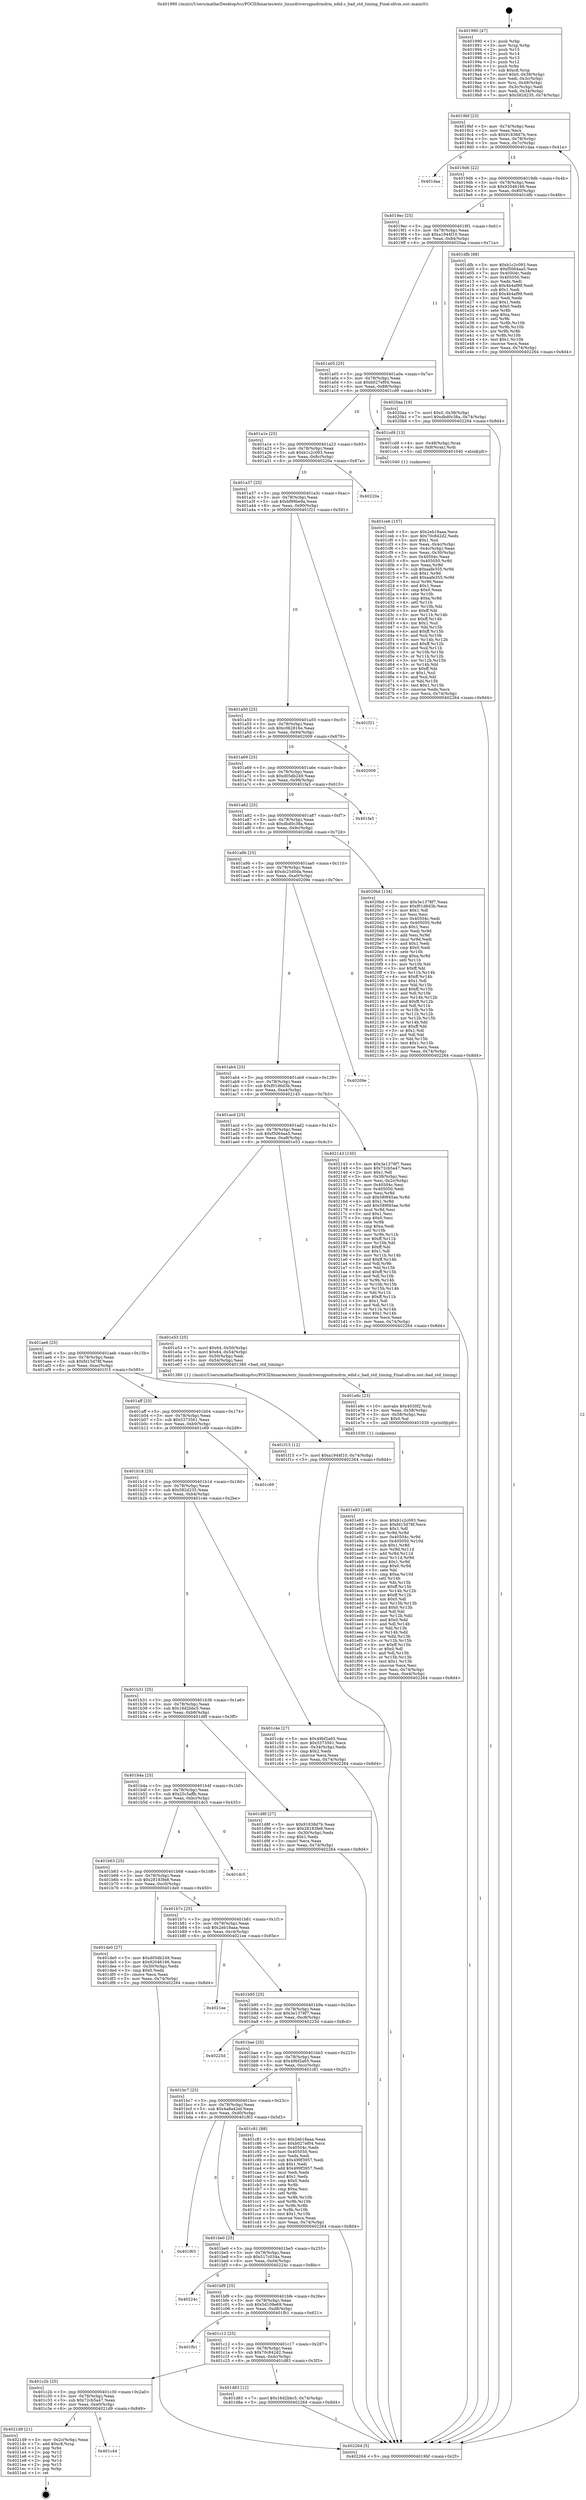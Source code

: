 digraph "0x401990" {
  label = "0x401990 (/mnt/c/Users/mathe/Desktop/tcc/POCII/binaries/extr_linuxdriversgpudrmdrm_edid.c_bad_std_timing_Final-ollvm.out::main(0))"
  labelloc = "t"
  node[shape=record]

  Entry [label="",width=0.3,height=0.3,shape=circle,fillcolor=black,style=filled]
  "0x4019bf" [label="{
     0x4019bf [23]\l
     | [instrs]\l
     &nbsp;&nbsp;0x4019bf \<+3\>: mov -0x74(%rbp),%eax\l
     &nbsp;&nbsp;0x4019c2 \<+2\>: mov %eax,%ecx\l
     &nbsp;&nbsp;0x4019c4 \<+6\>: sub $0x91838d7b,%ecx\l
     &nbsp;&nbsp;0x4019ca \<+3\>: mov %eax,-0x78(%rbp)\l
     &nbsp;&nbsp;0x4019cd \<+3\>: mov %ecx,-0x7c(%rbp)\l
     &nbsp;&nbsp;0x4019d0 \<+6\>: je 0000000000401daa \<main+0x41a\>\l
  }"]
  "0x401daa" [label="{
     0x401daa\l
  }", style=dashed]
  "0x4019d6" [label="{
     0x4019d6 [22]\l
     | [instrs]\l
     &nbsp;&nbsp;0x4019d6 \<+5\>: jmp 00000000004019db \<main+0x4b\>\l
     &nbsp;&nbsp;0x4019db \<+3\>: mov -0x78(%rbp),%eax\l
     &nbsp;&nbsp;0x4019de \<+5\>: sub $0x92046166,%eax\l
     &nbsp;&nbsp;0x4019e3 \<+3\>: mov %eax,-0x80(%rbp)\l
     &nbsp;&nbsp;0x4019e6 \<+6\>: je 0000000000401dfb \<main+0x46b\>\l
  }"]
  Exit [label="",width=0.3,height=0.3,shape=circle,fillcolor=black,style=filled,peripheries=2]
  "0x401dfb" [label="{
     0x401dfb [88]\l
     | [instrs]\l
     &nbsp;&nbsp;0x401dfb \<+5\>: mov $0xb1c2c093,%eax\l
     &nbsp;&nbsp;0x401e00 \<+5\>: mov $0xf5064aa5,%ecx\l
     &nbsp;&nbsp;0x401e05 \<+7\>: mov 0x40504c,%edx\l
     &nbsp;&nbsp;0x401e0c \<+7\>: mov 0x405050,%esi\l
     &nbsp;&nbsp;0x401e13 \<+2\>: mov %edx,%edi\l
     &nbsp;&nbsp;0x401e15 \<+6\>: sub $0x4b4af99,%edi\l
     &nbsp;&nbsp;0x401e1b \<+3\>: sub $0x1,%edi\l
     &nbsp;&nbsp;0x401e1e \<+6\>: add $0x4b4af99,%edi\l
     &nbsp;&nbsp;0x401e24 \<+3\>: imul %edi,%edx\l
     &nbsp;&nbsp;0x401e27 \<+3\>: and $0x1,%edx\l
     &nbsp;&nbsp;0x401e2a \<+3\>: cmp $0x0,%edx\l
     &nbsp;&nbsp;0x401e2d \<+4\>: sete %r8b\l
     &nbsp;&nbsp;0x401e31 \<+3\>: cmp $0xa,%esi\l
     &nbsp;&nbsp;0x401e34 \<+4\>: setl %r9b\l
     &nbsp;&nbsp;0x401e38 \<+3\>: mov %r8b,%r10b\l
     &nbsp;&nbsp;0x401e3b \<+3\>: and %r9b,%r10b\l
     &nbsp;&nbsp;0x401e3e \<+3\>: xor %r9b,%r8b\l
     &nbsp;&nbsp;0x401e41 \<+3\>: or %r8b,%r10b\l
     &nbsp;&nbsp;0x401e44 \<+4\>: test $0x1,%r10b\l
     &nbsp;&nbsp;0x401e48 \<+3\>: cmovne %ecx,%eax\l
     &nbsp;&nbsp;0x401e4b \<+3\>: mov %eax,-0x74(%rbp)\l
     &nbsp;&nbsp;0x401e4e \<+5\>: jmp 0000000000402264 \<main+0x8d4\>\l
  }"]
  "0x4019ec" [label="{
     0x4019ec [25]\l
     | [instrs]\l
     &nbsp;&nbsp;0x4019ec \<+5\>: jmp 00000000004019f1 \<main+0x61\>\l
     &nbsp;&nbsp;0x4019f1 \<+3\>: mov -0x78(%rbp),%eax\l
     &nbsp;&nbsp;0x4019f4 \<+5\>: sub $0xa1944f10,%eax\l
     &nbsp;&nbsp;0x4019f9 \<+6\>: mov %eax,-0x84(%rbp)\l
     &nbsp;&nbsp;0x4019ff \<+6\>: je 00000000004020aa \<main+0x71a\>\l
  }"]
  "0x401c44" [label="{
     0x401c44\l
  }", style=dashed]
  "0x4020aa" [label="{
     0x4020aa [19]\l
     | [instrs]\l
     &nbsp;&nbsp;0x4020aa \<+7\>: movl $0x0,-0x38(%rbp)\l
     &nbsp;&nbsp;0x4020b1 \<+7\>: movl $0xdbd0c38a,-0x74(%rbp)\l
     &nbsp;&nbsp;0x4020b8 \<+5\>: jmp 0000000000402264 \<main+0x8d4\>\l
  }"]
  "0x401a05" [label="{
     0x401a05 [25]\l
     | [instrs]\l
     &nbsp;&nbsp;0x401a05 \<+5\>: jmp 0000000000401a0a \<main+0x7a\>\l
     &nbsp;&nbsp;0x401a0a \<+3\>: mov -0x78(%rbp),%eax\l
     &nbsp;&nbsp;0x401a0d \<+5\>: sub $0xb027ef04,%eax\l
     &nbsp;&nbsp;0x401a12 \<+6\>: mov %eax,-0x88(%rbp)\l
     &nbsp;&nbsp;0x401a18 \<+6\>: je 0000000000401cd9 \<main+0x349\>\l
  }"]
  "0x4021d9" [label="{
     0x4021d9 [21]\l
     | [instrs]\l
     &nbsp;&nbsp;0x4021d9 \<+3\>: mov -0x2c(%rbp),%eax\l
     &nbsp;&nbsp;0x4021dc \<+7\>: add $0xc8,%rsp\l
     &nbsp;&nbsp;0x4021e3 \<+1\>: pop %rbx\l
     &nbsp;&nbsp;0x4021e4 \<+2\>: pop %r12\l
     &nbsp;&nbsp;0x4021e6 \<+2\>: pop %r13\l
     &nbsp;&nbsp;0x4021e8 \<+2\>: pop %r14\l
     &nbsp;&nbsp;0x4021ea \<+2\>: pop %r15\l
     &nbsp;&nbsp;0x4021ec \<+1\>: pop %rbp\l
     &nbsp;&nbsp;0x4021ed \<+1\>: ret\l
  }"]
  "0x401cd9" [label="{
     0x401cd9 [13]\l
     | [instrs]\l
     &nbsp;&nbsp;0x401cd9 \<+4\>: mov -0x48(%rbp),%rax\l
     &nbsp;&nbsp;0x401cdd \<+4\>: mov 0x8(%rax),%rdi\l
     &nbsp;&nbsp;0x401ce1 \<+5\>: call 0000000000401040 \<atoi@plt\>\l
     | [calls]\l
     &nbsp;&nbsp;0x401040 \{1\} (unknown)\l
  }"]
  "0x401a1e" [label="{
     0x401a1e [25]\l
     | [instrs]\l
     &nbsp;&nbsp;0x401a1e \<+5\>: jmp 0000000000401a23 \<main+0x93\>\l
     &nbsp;&nbsp;0x401a23 \<+3\>: mov -0x78(%rbp),%eax\l
     &nbsp;&nbsp;0x401a26 \<+5\>: sub $0xb1c2c093,%eax\l
     &nbsp;&nbsp;0x401a2b \<+6\>: mov %eax,-0x8c(%rbp)\l
     &nbsp;&nbsp;0x401a31 \<+6\>: je 000000000040220a \<main+0x87a\>\l
  }"]
  "0x401e83" [label="{
     0x401e83 [146]\l
     | [instrs]\l
     &nbsp;&nbsp;0x401e83 \<+5\>: mov $0xb1c2c093,%esi\l
     &nbsp;&nbsp;0x401e88 \<+5\>: mov $0xfd15d78f,%ecx\l
     &nbsp;&nbsp;0x401e8d \<+2\>: mov $0x1,%dl\l
     &nbsp;&nbsp;0x401e8f \<+3\>: xor %r8d,%r8d\l
     &nbsp;&nbsp;0x401e92 \<+8\>: mov 0x40504c,%r9d\l
     &nbsp;&nbsp;0x401e9a \<+8\>: mov 0x405050,%r10d\l
     &nbsp;&nbsp;0x401ea2 \<+4\>: sub $0x1,%r8d\l
     &nbsp;&nbsp;0x401ea6 \<+3\>: mov %r9d,%r11d\l
     &nbsp;&nbsp;0x401ea9 \<+3\>: add %r8d,%r11d\l
     &nbsp;&nbsp;0x401eac \<+4\>: imul %r11d,%r9d\l
     &nbsp;&nbsp;0x401eb0 \<+4\>: and $0x1,%r9d\l
     &nbsp;&nbsp;0x401eb4 \<+4\>: cmp $0x0,%r9d\l
     &nbsp;&nbsp;0x401eb8 \<+3\>: sete %bl\l
     &nbsp;&nbsp;0x401ebb \<+4\>: cmp $0xa,%r10d\l
     &nbsp;&nbsp;0x401ebf \<+4\>: setl %r14b\l
     &nbsp;&nbsp;0x401ec3 \<+3\>: mov %bl,%r15b\l
     &nbsp;&nbsp;0x401ec6 \<+4\>: xor $0xff,%r15b\l
     &nbsp;&nbsp;0x401eca \<+3\>: mov %r14b,%r12b\l
     &nbsp;&nbsp;0x401ecd \<+4\>: xor $0xff,%r12b\l
     &nbsp;&nbsp;0x401ed1 \<+3\>: xor $0x0,%dl\l
     &nbsp;&nbsp;0x401ed4 \<+3\>: mov %r15b,%r13b\l
     &nbsp;&nbsp;0x401ed7 \<+4\>: and $0x0,%r13b\l
     &nbsp;&nbsp;0x401edb \<+2\>: and %dl,%bl\l
     &nbsp;&nbsp;0x401edd \<+3\>: mov %r12b,%dil\l
     &nbsp;&nbsp;0x401ee0 \<+4\>: and $0x0,%dil\l
     &nbsp;&nbsp;0x401ee4 \<+3\>: and %dl,%r14b\l
     &nbsp;&nbsp;0x401ee7 \<+3\>: or %bl,%r13b\l
     &nbsp;&nbsp;0x401eea \<+3\>: or %r14b,%dil\l
     &nbsp;&nbsp;0x401eed \<+3\>: xor %dil,%r13b\l
     &nbsp;&nbsp;0x401ef0 \<+3\>: or %r12b,%r15b\l
     &nbsp;&nbsp;0x401ef3 \<+4\>: xor $0xff,%r15b\l
     &nbsp;&nbsp;0x401ef7 \<+3\>: or $0x0,%dl\l
     &nbsp;&nbsp;0x401efa \<+3\>: and %dl,%r15b\l
     &nbsp;&nbsp;0x401efd \<+3\>: or %r15b,%r13b\l
     &nbsp;&nbsp;0x401f00 \<+4\>: test $0x1,%r13b\l
     &nbsp;&nbsp;0x401f04 \<+3\>: cmovne %ecx,%esi\l
     &nbsp;&nbsp;0x401f07 \<+3\>: mov %esi,-0x74(%rbp)\l
     &nbsp;&nbsp;0x401f0a \<+6\>: mov %eax,-0xe4(%rbp)\l
     &nbsp;&nbsp;0x401f10 \<+5\>: jmp 0000000000402264 \<main+0x8d4\>\l
  }"]
  "0x40220a" [label="{
     0x40220a\l
  }", style=dashed]
  "0x401a37" [label="{
     0x401a37 [25]\l
     | [instrs]\l
     &nbsp;&nbsp;0x401a37 \<+5\>: jmp 0000000000401a3c \<main+0xac\>\l
     &nbsp;&nbsp;0x401a3c \<+3\>: mov -0x78(%rbp),%eax\l
     &nbsp;&nbsp;0x401a3f \<+5\>: sub $0xbf99be9a,%eax\l
     &nbsp;&nbsp;0x401a44 \<+6\>: mov %eax,-0x90(%rbp)\l
     &nbsp;&nbsp;0x401a4a \<+6\>: je 0000000000401f21 \<main+0x591\>\l
  }"]
  "0x401e6c" [label="{
     0x401e6c [23]\l
     | [instrs]\l
     &nbsp;&nbsp;0x401e6c \<+10\>: movabs $0x4030f2,%rdi\l
     &nbsp;&nbsp;0x401e76 \<+3\>: mov %eax,-0x58(%rbp)\l
     &nbsp;&nbsp;0x401e79 \<+3\>: mov -0x58(%rbp),%esi\l
     &nbsp;&nbsp;0x401e7c \<+2\>: mov $0x0,%al\l
     &nbsp;&nbsp;0x401e7e \<+5\>: call 0000000000401030 \<printf@plt\>\l
     | [calls]\l
     &nbsp;&nbsp;0x401030 \{1\} (unknown)\l
  }"]
  "0x401f21" [label="{
     0x401f21\l
  }", style=dashed]
  "0x401a50" [label="{
     0x401a50 [25]\l
     | [instrs]\l
     &nbsp;&nbsp;0x401a50 \<+5\>: jmp 0000000000401a55 \<main+0xc5\>\l
     &nbsp;&nbsp;0x401a55 \<+3\>: mov -0x78(%rbp),%eax\l
     &nbsp;&nbsp;0x401a58 \<+5\>: sub $0xc062816e,%eax\l
     &nbsp;&nbsp;0x401a5d \<+6\>: mov %eax,-0x94(%rbp)\l
     &nbsp;&nbsp;0x401a63 \<+6\>: je 0000000000402009 \<main+0x679\>\l
  }"]
  "0x401c2b" [label="{
     0x401c2b [25]\l
     | [instrs]\l
     &nbsp;&nbsp;0x401c2b \<+5\>: jmp 0000000000401c30 \<main+0x2a0\>\l
     &nbsp;&nbsp;0x401c30 \<+3\>: mov -0x78(%rbp),%eax\l
     &nbsp;&nbsp;0x401c33 \<+5\>: sub $0x72cb5a47,%eax\l
     &nbsp;&nbsp;0x401c38 \<+6\>: mov %eax,-0xe0(%rbp)\l
     &nbsp;&nbsp;0x401c3e \<+6\>: je 00000000004021d9 \<main+0x849\>\l
  }"]
  "0x402009" [label="{
     0x402009\l
  }", style=dashed]
  "0x401a69" [label="{
     0x401a69 [25]\l
     | [instrs]\l
     &nbsp;&nbsp;0x401a69 \<+5\>: jmp 0000000000401a6e \<main+0xde\>\l
     &nbsp;&nbsp;0x401a6e \<+3\>: mov -0x78(%rbp),%eax\l
     &nbsp;&nbsp;0x401a71 \<+5\>: sub $0xd05db249,%eax\l
     &nbsp;&nbsp;0x401a76 \<+6\>: mov %eax,-0x98(%rbp)\l
     &nbsp;&nbsp;0x401a7c \<+6\>: je 0000000000401fa5 \<main+0x615\>\l
  }"]
  "0x401d83" [label="{
     0x401d83 [12]\l
     | [instrs]\l
     &nbsp;&nbsp;0x401d83 \<+7\>: movl $0x16d2bbc5,-0x74(%rbp)\l
     &nbsp;&nbsp;0x401d8a \<+5\>: jmp 0000000000402264 \<main+0x8d4\>\l
  }"]
  "0x401fa5" [label="{
     0x401fa5\l
  }", style=dashed]
  "0x401a82" [label="{
     0x401a82 [25]\l
     | [instrs]\l
     &nbsp;&nbsp;0x401a82 \<+5\>: jmp 0000000000401a87 \<main+0xf7\>\l
     &nbsp;&nbsp;0x401a87 \<+3\>: mov -0x78(%rbp),%eax\l
     &nbsp;&nbsp;0x401a8a \<+5\>: sub $0xdbd0c38a,%eax\l
     &nbsp;&nbsp;0x401a8f \<+6\>: mov %eax,-0x9c(%rbp)\l
     &nbsp;&nbsp;0x401a95 \<+6\>: je 00000000004020bd \<main+0x72d\>\l
  }"]
  "0x401c12" [label="{
     0x401c12 [25]\l
     | [instrs]\l
     &nbsp;&nbsp;0x401c12 \<+5\>: jmp 0000000000401c17 \<main+0x287\>\l
     &nbsp;&nbsp;0x401c17 \<+3\>: mov -0x78(%rbp),%eax\l
     &nbsp;&nbsp;0x401c1a \<+5\>: sub $0x70c842d2,%eax\l
     &nbsp;&nbsp;0x401c1f \<+6\>: mov %eax,-0xdc(%rbp)\l
     &nbsp;&nbsp;0x401c25 \<+6\>: je 0000000000401d83 \<main+0x3f3\>\l
  }"]
  "0x4020bd" [label="{
     0x4020bd [134]\l
     | [instrs]\l
     &nbsp;&nbsp;0x4020bd \<+5\>: mov $0x3e1378f7,%eax\l
     &nbsp;&nbsp;0x4020c2 \<+5\>: mov $0xf01d6d3b,%ecx\l
     &nbsp;&nbsp;0x4020c7 \<+2\>: mov $0x1,%dl\l
     &nbsp;&nbsp;0x4020c9 \<+2\>: xor %esi,%esi\l
     &nbsp;&nbsp;0x4020cb \<+7\>: mov 0x40504c,%edi\l
     &nbsp;&nbsp;0x4020d2 \<+8\>: mov 0x405050,%r8d\l
     &nbsp;&nbsp;0x4020da \<+3\>: sub $0x1,%esi\l
     &nbsp;&nbsp;0x4020dd \<+3\>: mov %edi,%r9d\l
     &nbsp;&nbsp;0x4020e0 \<+3\>: add %esi,%r9d\l
     &nbsp;&nbsp;0x4020e3 \<+4\>: imul %r9d,%edi\l
     &nbsp;&nbsp;0x4020e7 \<+3\>: and $0x1,%edi\l
     &nbsp;&nbsp;0x4020ea \<+3\>: cmp $0x0,%edi\l
     &nbsp;&nbsp;0x4020ed \<+4\>: sete %r10b\l
     &nbsp;&nbsp;0x4020f1 \<+4\>: cmp $0xa,%r8d\l
     &nbsp;&nbsp;0x4020f5 \<+4\>: setl %r11b\l
     &nbsp;&nbsp;0x4020f9 \<+3\>: mov %r10b,%bl\l
     &nbsp;&nbsp;0x4020fc \<+3\>: xor $0xff,%bl\l
     &nbsp;&nbsp;0x4020ff \<+3\>: mov %r11b,%r14b\l
     &nbsp;&nbsp;0x402102 \<+4\>: xor $0xff,%r14b\l
     &nbsp;&nbsp;0x402106 \<+3\>: xor $0x1,%dl\l
     &nbsp;&nbsp;0x402109 \<+3\>: mov %bl,%r15b\l
     &nbsp;&nbsp;0x40210c \<+4\>: and $0xff,%r15b\l
     &nbsp;&nbsp;0x402110 \<+3\>: and %dl,%r10b\l
     &nbsp;&nbsp;0x402113 \<+3\>: mov %r14b,%r12b\l
     &nbsp;&nbsp;0x402116 \<+4\>: and $0xff,%r12b\l
     &nbsp;&nbsp;0x40211a \<+3\>: and %dl,%r11b\l
     &nbsp;&nbsp;0x40211d \<+3\>: or %r10b,%r15b\l
     &nbsp;&nbsp;0x402120 \<+3\>: or %r11b,%r12b\l
     &nbsp;&nbsp;0x402123 \<+3\>: xor %r12b,%r15b\l
     &nbsp;&nbsp;0x402126 \<+3\>: or %r14b,%bl\l
     &nbsp;&nbsp;0x402129 \<+3\>: xor $0xff,%bl\l
     &nbsp;&nbsp;0x40212c \<+3\>: or $0x1,%dl\l
     &nbsp;&nbsp;0x40212f \<+2\>: and %dl,%bl\l
     &nbsp;&nbsp;0x402131 \<+3\>: or %bl,%r15b\l
     &nbsp;&nbsp;0x402134 \<+4\>: test $0x1,%r15b\l
     &nbsp;&nbsp;0x402138 \<+3\>: cmovne %ecx,%eax\l
     &nbsp;&nbsp;0x40213b \<+3\>: mov %eax,-0x74(%rbp)\l
     &nbsp;&nbsp;0x40213e \<+5\>: jmp 0000000000402264 \<main+0x8d4\>\l
  }"]
  "0x401a9b" [label="{
     0x401a9b [25]\l
     | [instrs]\l
     &nbsp;&nbsp;0x401a9b \<+5\>: jmp 0000000000401aa0 \<main+0x110\>\l
     &nbsp;&nbsp;0x401aa0 \<+3\>: mov -0x78(%rbp),%eax\l
     &nbsp;&nbsp;0x401aa3 \<+5\>: sub $0xdc25d0da,%eax\l
     &nbsp;&nbsp;0x401aa8 \<+6\>: mov %eax,-0xa0(%rbp)\l
     &nbsp;&nbsp;0x401aae \<+6\>: je 000000000040209e \<main+0x70e\>\l
  }"]
  "0x401fb1" [label="{
     0x401fb1\l
  }", style=dashed]
  "0x40209e" [label="{
     0x40209e\l
  }", style=dashed]
  "0x401ab4" [label="{
     0x401ab4 [25]\l
     | [instrs]\l
     &nbsp;&nbsp;0x401ab4 \<+5\>: jmp 0000000000401ab9 \<main+0x129\>\l
     &nbsp;&nbsp;0x401ab9 \<+3\>: mov -0x78(%rbp),%eax\l
     &nbsp;&nbsp;0x401abc \<+5\>: sub $0xf01d6d3b,%eax\l
     &nbsp;&nbsp;0x401ac1 \<+6\>: mov %eax,-0xa4(%rbp)\l
     &nbsp;&nbsp;0x401ac7 \<+6\>: je 0000000000402143 \<main+0x7b3\>\l
  }"]
  "0x401bf9" [label="{
     0x401bf9 [25]\l
     | [instrs]\l
     &nbsp;&nbsp;0x401bf9 \<+5\>: jmp 0000000000401bfe \<main+0x26e\>\l
     &nbsp;&nbsp;0x401bfe \<+3\>: mov -0x78(%rbp),%eax\l
     &nbsp;&nbsp;0x401c01 \<+5\>: sub $0x5d109e69,%eax\l
     &nbsp;&nbsp;0x401c06 \<+6\>: mov %eax,-0xd8(%rbp)\l
     &nbsp;&nbsp;0x401c0c \<+6\>: je 0000000000401fb1 \<main+0x621\>\l
  }"]
  "0x402143" [label="{
     0x402143 [150]\l
     | [instrs]\l
     &nbsp;&nbsp;0x402143 \<+5\>: mov $0x3e1378f7,%eax\l
     &nbsp;&nbsp;0x402148 \<+5\>: mov $0x72cb5a47,%ecx\l
     &nbsp;&nbsp;0x40214d \<+2\>: mov $0x1,%dl\l
     &nbsp;&nbsp;0x40214f \<+3\>: mov -0x38(%rbp),%esi\l
     &nbsp;&nbsp;0x402152 \<+3\>: mov %esi,-0x2c(%rbp)\l
     &nbsp;&nbsp;0x402155 \<+7\>: mov 0x40504c,%esi\l
     &nbsp;&nbsp;0x40215c \<+7\>: mov 0x405050,%edi\l
     &nbsp;&nbsp;0x402163 \<+3\>: mov %esi,%r8d\l
     &nbsp;&nbsp;0x402166 \<+7\>: sub $0x589f45ae,%r8d\l
     &nbsp;&nbsp;0x40216d \<+4\>: sub $0x1,%r8d\l
     &nbsp;&nbsp;0x402171 \<+7\>: add $0x589f45ae,%r8d\l
     &nbsp;&nbsp;0x402178 \<+4\>: imul %r8d,%esi\l
     &nbsp;&nbsp;0x40217c \<+3\>: and $0x1,%esi\l
     &nbsp;&nbsp;0x40217f \<+3\>: cmp $0x0,%esi\l
     &nbsp;&nbsp;0x402182 \<+4\>: sete %r9b\l
     &nbsp;&nbsp;0x402186 \<+3\>: cmp $0xa,%edi\l
     &nbsp;&nbsp;0x402189 \<+4\>: setl %r10b\l
     &nbsp;&nbsp;0x40218d \<+3\>: mov %r9b,%r11b\l
     &nbsp;&nbsp;0x402190 \<+4\>: xor $0xff,%r11b\l
     &nbsp;&nbsp;0x402194 \<+3\>: mov %r10b,%bl\l
     &nbsp;&nbsp;0x402197 \<+3\>: xor $0xff,%bl\l
     &nbsp;&nbsp;0x40219a \<+3\>: xor $0x1,%dl\l
     &nbsp;&nbsp;0x40219d \<+3\>: mov %r11b,%r14b\l
     &nbsp;&nbsp;0x4021a0 \<+4\>: and $0xff,%r14b\l
     &nbsp;&nbsp;0x4021a4 \<+3\>: and %dl,%r9b\l
     &nbsp;&nbsp;0x4021a7 \<+3\>: mov %bl,%r15b\l
     &nbsp;&nbsp;0x4021aa \<+4\>: and $0xff,%r15b\l
     &nbsp;&nbsp;0x4021ae \<+3\>: and %dl,%r10b\l
     &nbsp;&nbsp;0x4021b1 \<+3\>: or %r9b,%r14b\l
     &nbsp;&nbsp;0x4021b4 \<+3\>: or %r10b,%r15b\l
     &nbsp;&nbsp;0x4021b7 \<+3\>: xor %r15b,%r14b\l
     &nbsp;&nbsp;0x4021ba \<+3\>: or %bl,%r11b\l
     &nbsp;&nbsp;0x4021bd \<+4\>: xor $0xff,%r11b\l
     &nbsp;&nbsp;0x4021c1 \<+3\>: or $0x1,%dl\l
     &nbsp;&nbsp;0x4021c4 \<+3\>: and %dl,%r11b\l
     &nbsp;&nbsp;0x4021c7 \<+3\>: or %r11b,%r14b\l
     &nbsp;&nbsp;0x4021ca \<+4\>: test $0x1,%r14b\l
     &nbsp;&nbsp;0x4021ce \<+3\>: cmovne %ecx,%eax\l
     &nbsp;&nbsp;0x4021d1 \<+3\>: mov %eax,-0x74(%rbp)\l
     &nbsp;&nbsp;0x4021d4 \<+5\>: jmp 0000000000402264 \<main+0x8d4\>\l
  }"]
  "0x401acd" [label="{
     0x401acd [25]\l
     | [instrs]\l
     &nbsp;&nbsp;0x401acd \<+5\>: jmp 0000000000401ad2 \<main+0x142\>\l
     &nbsp;&nbsp;0x401ad2 \<+3\>: mov -0x78(%rbp),%eax\l
     &nbsp;&nbsp;0x401ad5 \<+5\>: sub $0xf5064aa5,%eax\l
     &nbsp;&nbsp;0x401ada \<+6\>: mov %eax,-0xa8(%rbp)\l
     &nbsp;&nbsp;0x401ae0 \<+6\>: je 0000000000401e53 \<main+0x4c3\>\l
  }"]
  "0x40224c" [label="{
     0x40224c\l
  }", style=dashed]
  "0x401e53" [label="{
     0x401e53 [25]\l
     | [instrs]\l
     &nbsp;&nbsp;0x401e53 \<+7\>: movl $0x64,-0x50(%rbp)\l
     &nbsp;&nbsp;0x401e5a \<+7\>: movl $0x64,-0x54(%rbp)\l
     &nbsp;&nbsp;0x401e61 \<+3\>: mov -0x50(%rbp),%edi\l
     &nbsp;&nbsp;0x401e64 \<+3\>: mov -0x54(%rbp),%esi\l
     &nbsp;&nbsp;0x401e67 \<+5\>: call 0000000000401380 \<bad_std_timing\>\l
     | [calls]\l
     &nbsp;&nbsp;0x401380 \{1\} (/mnt/c/Users/mathe/Desktop/tcc/POCII/binaries/extr_linuxdriversgpudrmdrm_edid.c_bad_std_timing_Final-ollvm.out::bad_std_timing)\l
  }"]
  "0x401ae6" [label="{
     0x401ae6 [25]\l
     | [instrs]\l
     &nbsp;&nbsp;0x401ae6 \<+5\>: jmp 0000000000401aeb \<main+0x15b\>\l
     &nbsp;&nbsp;0x401aeb \<+3\>: mov -0x78(%rbp),%eax\l
     &nbsp;&nbsp;0x401aee \<+5\>: sub $0xfd15d78f,%eax\l
     &nbsp;&nbsp;0x401af3 \<+6\>: mov %eax,-0xac(%rbp)\l
     &nbsp;&nbsp;0x401af9 \<+6\>: je 0000000000401f15 \<main+0x585\>\l
  }"]
  "0x401be0" [label="{
     0x401be0 [25]\l
     | [instrs]\l
     &nbsp;&nbsp;0x401be0 \<+5\>: jmp 0000000000401be5 \<main+0x255\>\l
     &nbsp;&nbsp;0x401be5 \<+3\>: mov -0x78(%rbp),%eax\l
     &nbsp;&nbsp;0x401be8 \<+5\>: sub $0x517c034a,%eax\l
     &nbsp;&nbsp;0x401bed \<+6\>: mov %eax,-0xd4(%rbp)\l
     &nbsp;&nbsp;0x401bf3 \<+6\>: je 000000000040224c \<main+0x8bc\>\l
  }"]
  "0x401f15" [label="{
     0x401f15 [12]\l
     | [instrs]\l
     &nbsp;&nbsp;0x401f15 \<+7\>: movl $0xa1944f10,-0x74(%rbp)\l
     &nbsp;&nbsp;0x401f1c \<+5\>: jmp 0000000000402264 \<main+0x8d4\>\l
  }"]
  "0x401aff" [label="{
     0x401aff [25]\l
     | [instrs]\l
     &nbsp;&nbsp;0x401aff \<+5\>: jmp 0000000000401b04 \<main+0x174\>\l
     &nbsp;&nbsp;0x401b04 \<+3\>: mov -0x78(%rbp),%eax\l
     &nbsp;&nbsp;0x401b07 \<+5\>: sub $0x5373561,%eax\l
     &nbsp;&nbsp;0x401b0c \<+6\>: mov %eax,-0xb0(%rbp)\l
     &nbsp;&nbsp;0x401b12 \<+6\>: je 0000000000401c69 \<main+0x2d9\>\l
  }"]
  "0x401f63" [label="{
     0x401f63\l
  }", style=dashed]
  "0x401c69" [label="{
     0x401c69\l
  }", style=dashed]
  "0x401b18" [label="{
     0x401b18 [25]\l
     | [instrs]\l
     &nbsp;&nbsp;0x401b18 \<+5\>: jmp 0000000000401b1d \<main+0x18d\>\l
     &nbsp;&nbsp;0x401b1d \<+3\>: mov -0x78(%rbp),%eax\l
     &nbsp;&nbsp;0x401b20 \<+5\>: sub $0x582d235,%eax\l
     &nbsp;&nbsp;0x401b25 \<+6\>: mov %eax,-0xb4(%rbp)\l
     &nbsp;&nbsp;0x401b2b \<+6\>: je 0000000000401c4e \<main+0x2be\>\l
  }"]
  "0x401ce6" [label="{
     0x401ce6 [157]\l
     | [instrs]\l
     &nbsp;&nbsp;0x401ce6 \<+5\>: mov $0x2eb18aaa,%ecx\l
     &nbsp;&nbsp;0x401ceb \<+5\>: mov $0x70c842d2,%edx\l
     &nbsp;&nbsp;0x401cf0 \<+3\>: mov $0x1,%sil\l
     &nbsp;&nbsp;0x401cf3 \<+3\>: mov %eax,-0x4c(%rbp)\l
     &nbsp;&nbsp;0x401cf6 \<+3\>: mov -0x4c(%rbp),%eax\l
     &nbsp;&nbsp;0x401cf9 \<+3\>: mov %eax,-0x30(%rbp)\l
     &nbsp;&nbsp;0x401cfc \<+7\>: mov 0x40504c,%eax\l
     &nbsp;&nbsp;0x401d03 \<+8\>: mov 0x405050,%r8d\l
     &nbsp;&nbsp;0x401d0b \<+3\>: mov %eax,%r9d\l
     &nbsp;&nbsp;0x401d0e \<+7\>: sub $0xaafe355,%r9d\l
     &nbsp;&nbsp;0x401d15 \<+4\>: sub $0x1,%r9d\l
     &nbsp;&nbsp;0x401d19 \<+7\>: add $0xaafe355,%r9d\l
     &nbsp;&nbsp;0x401d20 \<+4\>: imul %r9d,%eax\l
     &nbsp;&nbsp;0x401d24 \<+3\>: and $0x1,%eax\l
     &nbsp;&nbsp;0x401d27 \<+3\>: cmp $0x0,%eax\l
     &nbsp;&nbsp;0x401d2a \<+4\>: sete %r10b\l
     &nbsp;&nbsp;0x401d2e \<+4\>: cmp $0xa,%r8d\l
     &nbsp;&nbsp;0x401d32 \<+4\>: setl %r11b\l
     &nbsp;&nbsp;0x401d36 \<+3\>: mov %r10b,%bl\l
     &nbsp;&nbsp;0x401d39 \<+3\>: xor $0xff,%bl\l
     &nbsp;&nbsp;0x401d3c \<+3\>: mov %r11b,%r14b\l
     &nbsp;&nbsp;0x401d3f \<+4\>: xor $0xff,%r14b\l
     &nbsp;&nbsp;0x401d43 \<+4\>: xor $0x1,%sil\l
     &nbsp;&nbsp;0x401d47 \<+3\>: mov %bl,%r15b\l
     &nbsp;&nbsp;0x401d4a \<+4\>: and $0xff,%r15b\l
     &nbsp;&nbsp;0x401d4e \<+3\>: and %sil,%r10b\l
     &nbsp;&nbsp;0x401d51 \<+3\>: mov %r14b,%r12b\l
     &nbsp;&nbsp;0x401d54 \<+4\>: and $0xff,%r12b\l
     &nbsp;&nbsp;0x401d58 \<+3\>: and %sil,%r11b\l
     &nbsp;&nbsp;0x401d5b \<+3\>: or %r10b,%r15b\l
     &nbsp;&nbsp;0x401d5e \<+3\>: or %r11b,%r12b\l
     &nbsp;&nbsp;0x401d61 \<+3\>: xor %r12b,%r15b\l
     &nbsp;&nbsp;0x401d64 \<+3\>: or %r14b,%bl\l
     &nbsp;&nbsp;0x401d67 \<+3\>: xor $0xff,%bl\l
     &nbsp;&nbsp;0x401d6a \<+4\>: or $0x1,%sil\l
     &nbsp;&nbsp;0x401d6e \<+3\>: and %sil,%bl\l
     &nbsp;&nbsp;0x401d71 \<+3\>: or %bl,%r15b\l
     &nbsp;&nbsp;0x401d74 \<+4\>: test $0x1,%r15b\l
     &nbsp;&nbsp;0x401d78 \<+3\>: cmovne %edx,%ecx\l
     &nbsp;&nbsp;0x401d7b \<+3\>: mov %ecx,-0x74(%rbp)\l
     &nbsp;&nbsp;0x401d7e \<+5\>: jmp 0000000000402264 \<main+0x8d4\>\l
  }"]
  "0x401c4e" [label="{
     0x401c4e [27]\l
     | [instrs]\l
     &nbsp;&nbsp;0x401c4e \<+5\>: mov $0x49bf2a65,%eax\l
     &nbsp;&nbsp;0x401c53 \<+5\>: mov $0x5373561,%ecx\l
     &nbsp;&nbsp;0x401c58 \<+3\>: mov -0x34(%rbp),%edx\l
     &nbsp;&nbsp;0x401c5b \<+3\>: cmp $0x2,%edx\l
     &nbsp;&nbsp;0x401c5e \<+3\>: cmovne %ecx,%eax\l
     &nbsp;&nbsp;0x401c61 \<+3\>: mov %eax,-0x74(%rbp)\l
     &nbsp;&nbsp;0x401c64 \<+5\>: jmp 0000000000402264 \<main+0x8d4\>\l
  }"]
  "0x401b31" [label="{
     0x401b31 [25]\l
     | [instrs]\l
     &nbsp;&nbsp;0x401b31 \<+5\>: jmp 0000000000401b36 \<main+0x1a6\>\l
     &nbsp;&nbsp;0x401b36 \<+3\>: mov -0x78(%rbp),%eax\l
     &nbsp;&nbsp;0x401b39 \<+5\>: sub $0x16d2bbc5,%eax\l
     &nbsp;&nbsp;0x401b3e \<+6\>: mov %eax,-0xb8(%rbp)\l
     &nbsp;&nbsp;0x401b44 \<+6\>: je 0000000000401d8f \<main+0x3ff\>\l
  }"]
  "0x402264" [label="{
     0x402264 [5]\l
     | [instrs]\l
     &nbsp;&nbsp;0x402264 \<+5\>: jmp 00000000004019bf \<main+0x2f\>\l
  }"]
  "0x401990" [label="{
     0x401990 [47]\l
     | [instrs]\l
     &nbsp;&nbsp;0x401990 \<+1\>: push %rbp\l
     &nbsp;&nbsp;0x401991 \<+3\>: mov %rsp,%rbp\l
     &nbsp;&nbsp;0x401994 \<+2\>: push %r15\l
     &nbsp;&nbsp;0x401996 \<+2\>: push %r14\l
     &nbsp;&nbsp;0x401998 \<+2\>: push %r13\l
     &nbsp;&nbsp;0x40199a \<+2\>: push %r12\l
     &nbsp;&nbsp;0x40199c \<+1\>: push %rbx\l
     &nbsp;&nbsp;0x40199d \<+7\>: sub $0xc8,%rsp\l
     &nbsp;&nbsp;0x4019a4 \<+7\>: movl $0x0,-0x38(%rbp)\l
     &nbsp;&nbsp;0x4019ab \<+3\>: mov %edi,-0x3c(%rbp)\l
     &nbsp;&nbsp;0x4019ae \<+4\>: mov %rsi,-0x48(%rbp)\l
     &nbsp;&nbsp;0x4019b2 \<+3\>: mov -0x3c(%rbp),%edi\l
     &nbsp;&nbsp;0x4019b5 \<+3\>: mov %edi,-0x34(%rbp)\l
     &nbsp;&nbsp;0x4019b8 \<+7\>: movl $0x582d235,-0x74(%rbp)\l
  }"]
  "0x401bc7" [label="{
     0x401bc7 [25]\l
     | [instrs]\l
     &nbsp;&nbsp;0x401bc7 \<+5\>: jmp 0000000000401bcc \<main+0x23c\>\l
     &nbsp;&nbsp;0x401bcc \<+3\>: mov -0x78(%rbp),%eax\l
     &nbsp;&nbsp;0x401bcf \<+5\>: sub $0x4a8a42ef,%eax\l
     &nbsp;&nbsp;0x401bd4 \<+6\>: mov %eax,-0xd0(%rbp)\l
     &nbsp;&nbsp;0x401bda \<+6\>: je 0000000000401f63 \<main+0x5d3\>\l
  }"]
  "0x401d8f" [label="{
     0x401d8f [27]\l
     | [instrs]\l
     &nbsp;&nbsp;0x401d8f \<+5\>: mov $0x91838d7b,%eax\l
     &nbsp;&nbsp;0x401d94 \<+5\>: mov $0x28183fe8,%ecx\l
     &nbsp;&nbsp;0x401d99 \<+3\>: mov -0x30(%rbp),%edx\l
     &nbsp;&nbsp;0x401d9c \<+3\>: cmp $0x1,%edx\l
     &nbsp;&nbsp;0x401d9f \<+3\>: cmovl %ecx,%eax\l
     &nbsp;&nbsp;0x401da2 \<+3\>: mov %eax,-0x74(%rbp)\l
     &nbsp;&nbsp;0x401da5 \<+5\>: jmp 0000000000402264 \<main+0x8d4\>\l
  }"]
  "0x401b4a" [label="{
     0x401b4a [25]\l
     | [instrs]\l
     &nbsp;&nbsp;0x401b4a \<+5\>: jmp 0000000000401b4f \<main+0x1bf\>\l
     &nbsp;&nbsp;0x401b4f \<+3\>: mov -0x78(%rbp),%eax\l
     &nbsp;&nbsp;0x401b52 \<+5\>: sub $0x25c5affb,%eax\l
     &nbsp;&nbsp;0x401b57 \<+6\>: mov %eax,-0xbc(%rbp)\l
     &nbsp;&nbsp;0x401b5d \<+6\>: je 0000000000401dc5 \<main+0x435\>\l
  }"]
  "0x401c81" [label="{
     0x401c81 [88]\l
     | [instrs]\l
     &nbsp;&nbsp;0x401c81 \<+5\>: mov $0x2eb18aaa,%eax\l
     &nbsp;&nbsp;0x401c86 \<+5\>: mov $0xb027ef04,%ecx\l
     &nbsp;&nbsp;0x401c8b \<+7\>: mov 0x40504c,%edx\l
     &nbsp;&nbsp;0x401c92 \<+7\>: mov 0x405050,%esi\l
     &nbsp;&nbsp;0x401c99 \<+2\>: mov %edx,%edi\l
     &nbsp;&nbsp;0x401c9b \<+6\>: sub $0x499f3957,%edi\l
     &nbsp;&nbsp;0x401ca1 \<+3\>: sub $0x1,%edi\l
     &nbsp;&nbsp;0x401ca4 \<+6\>: add $0x499f3957,%edi\l
     &nbsp;&nbsp;0x401caa \<+3\>: imul %edi,%edx\l
     &nbsp;&nbsp;0x401cad \<+3\>: and $0x1,%edx\l
     &nbsp;&nbsp;0x401cb0 \<+3\>: cmp $0x0,%edx\l
     &nbsp;&nbsp;0x401cb3 \<+4\>: sete %r8b\l
     &nbsp;&nbsp;0x401cb7 \<+3\>: cmp $0xa,%esi\l
     &nbsp;&nbsp;0x401cba \<+4\>: setl %r9b\l
     &nbsp;&nbsp;0x401cbe \<+3\>: mov %r8b,%r10b\l
     &nbsp;&nbsp;0x401cc1 \<+3\>: and %r9b,%r10b\l
     &nbsp;&nbsp;0x401cc4 \<+3\>: xor %r9b,%r8b\l
     &nbsp;&nbsp;0x401cc7 \<+3\>: or %r8b,%r10b\l
     &nbsp;&nbsp;0x401cca \<+4\>: test $0x1,%r10b\l
     &nbsp;&nbsp;0x401cce \<+3\>: cmovne %ecx,%eax\l
     &nbsp;&nbsp;0x401cd1 \<+3\>: mov %eax,-0x74(%rbp)\l
     &nbsp;&nbsp;0x401cd4 \<+5\>: jmp 0000000000402264 \<main+0x8d4\>\l
  }"]
  "0x401dc5" [label="{
     0x401dc5\l
  }", style=dashed]
  "0x401b63" [label="{
     0x401b63 [25]\l
     | [instrs]\l
     &nbsp;&nbsp;0x401b63 \<+5\>: jmp 0000000000401b68 \<main+0x1d8\>\l
     &nbsp;&nbsp;0x401b68 \<+3\>: mov -0x78(%rbp),%eax\l
     &nbsp;&nbsp;0x401b6b \<+5\>: sub $0x28183fe8,%eax\l
     &nbsp;&nbsp;0x401b70 \<+6\>: mov %eax,-0xc0(%rbp)\l
     &nbsp;&nbsp;0x401b76 \<+6\>: je 0000000000401de0 \<main+0x450\>\l
  }"]
  "0x401bae" [label="{
     0x401bae [25]\l
     | [instrs]\l
     &nbsp;&nbsp;0x401bae \<+5\>: jmp 0000000000401bb3 \<main+0x223\>\l
     &nbsp;&nbsp;0x401bb3 \<+3\>: mov -0x78(%rbp),%eax\l
     &nbsp;&nbsp;0x401bb6 \<+5\>: sub $0x49bf2a65,%eax\l
     &nbsp;&nbsp;0x401bbb \<+6\>: mov %eax,-0xcc(%rbp)\l
     &nbsp;&nbsp;0x401bc1 \<+6\>: je 0000000000401c81 \<main+0x2f1\>\l
  }"]
  "0x401de0" [label="{
     0x401de0 [27]\l
     | [instrs]\l
     &nbsp;&nbsp;0x401de0 \<+5\>: mov $0xd05db249,%eax\l
     &nbsp;&nbsp;0x401de5 \<+5\>: mov $0x92046166,%ecx\l
     &nbsp;&nbsp;0x401dea \<+3\>: mov -0x30(%rbp),%edx\l
     &nbsp;&nbsp;0x401ded \<+3\>: cmp $0x0,%edx\l
     &nbsp;&nbsp;0x401df0 \<+3\>: cmove %ecx,%eax\l
     &nbsp;&nbsp;0x401df3 \<+3\>: mov %eax,-0x74(%rbp)\l
     &nbsp;&nbsp;0x401df6 \<+5\>: jmp 0000000000402264 \<main+0x8d4\>\l
  }"]
  "0x401b7c" [label="{
     0x401b7c [25]\l
     | [instrs]\l
     &nbsp;&nbsp;0x401b7c \<+5\>: jmp 0000000000401b81 \<main+0x1f1\>\l
     &nbsp;&nbsp;0x401b81 \<+3\>: mov -0x78(%rbp),%eax\l
     &nbsp;&nbsp;0x401b84 \<+5\>: sub $0x2eb18aaa,%eax\l
     &nbsp;&nbsp;0x401b89 \<+6\>: mov %eax,-0xc4(%rbp)\l
     &nbsp;&nbsp;0x401b8f \<+6\>: je 00000000004021ee \<main+0x85e\>\l
  }"]
  "0x40225d" [label="{
     0x40225d\l
  }", style=dashed]
  "0x4021ee" [label="{
     0x4021ee\l
  }", style=dashed]
  "0x401b95" [label="{
     0x401b95 [25]\l
     | [instrs]\l
     &nbsp;&nbsp;0x401b95 \<+5\>: jmp 0000000000401b9a \<main+0x20a\>\l
     &nbsp;&nbsp;0x401b9a \<+3\>: mov -0x78(%rbp),%eax\l
     &nbsp;&nbsp;0x401b9d \<+5\>: sub $0x3e1378f7,%eax\l
     &nbsp;&nbsp;0x401ba2 \<+6\>: mov %eax,-0xc8(%rbp)\l
     &nbsp;&nbsp;0x401ba8 \<+6\>: je 000000000040225d \<main+0x8cd\>\l
  }"]
  Entry -> "0x401990" [label=" 1"]
  "0x4019bf" -> "0x401daa" [label=" 0"]
  "0x4019bf" -> "0x4019d6" [label=" 13"]
  "0x4021d9" -> Exit [label=" 1"]
  "0x4019d6" -> "0x401dfb" [label=" 1"]
  "0x4019d6" -> "0x4019ec" [label=" 12"]
  "0x401c2b" -> "0x401c44" [label=" 0"]
  "0x4019ec" -> "0x4020aa" [label=" 1"]
  "0x4019ec" -> "0x401a05" [label=" 11"]
  "0x401c2b" -> "0x4021d9" [label=" 1"]
  "0x401a05" -> "0x401cd9" [label=" 1"]
  "0x401a05" -> "0x401a1e" [label=" 10"]
  "0x402143" -> "0x402264" [label=" 1"]
  "0x401a1e" -> "0x40220a" [label=" 0"]
  "0x401a1e" -> "0x401a37" [label=" 10"]
  "0x4020bd" -> "0x402264" [label=" 1"]
  "0x401a37" -> "0x401f21" [label=" 0"]
  "0x401a37" -> "0x401a50" [label=" 10"]
  "0x4020aa" -> "0x402264" [label=" 1"]
  "0x401a50" -> "0x402009" [label=" 0"]
  "0x401a50" -> "0x401a69" [label=" 10"]
  "0x401f15" -> "0x402264" [label=" 1"]
  "0x401a69" -> "0x401fa5" [label=" 0"]
  "0x401a69" -> "0x401a82" [label=" 10"]
  "0x401e83" -> "0x402264" [label=" 1"]
  "0x401a82" -> "0x4020bd" [label=" 1"]
  "0x401a82" -> "0x401a9b" [label=" 9"]
  "0x401e53" -> "0x401e6c" [label=" 1"]
  "0x401a9b" -> "0x40209e" [label=" 0"]
  "0x401a9b" -> "0x401ab4" [label=" 9"]
  "0x401dfb" -> "0x402264" [label=" 1"]
  "0x401ab4" -> "0x402143" [label=" 1"]
  "0x401ab4" -> "0x401acd" [label=" 8"]
  "0x401d8f" -> "0x402264" [label=" 1"]
  "0x401acd" -> "0x401e53" [label=" 1"]
  "0x401acd" -> "0x401ae6" [label=" 7"]
  "0x401d83" -> "0x402264" [label=" 1"]
  "0x401ae6" -> "0x401f15" [label=" 1"]
  "0x401ae6" -> "0x401aff" [label=" 6"]
  "0x401c12" -> "0x401d83" [label=" 1"]
  "0x401aff" -> "0x401c69" [label=" 0"]
  "0x401aff" -> "0x401b18" [label=" 6"]
  "0x401e6c" -> "0x401e83" [label=" 1"]
  "0x401b18" -> "0x401c4e" [label=" 1"]
  "0x401b18" -> "0x401b31" [label=" 5"]
  "0x401c4e" -> "0x402264" [label=" 1"]
  "0x401990" -> "0x4019bf" [label=" 1"]
  "0x402264" -> "0x4019bf" [label=" 12"]
  "0x401bf9" -> "0x401fb1" [label=" 0"]
  "0x401b31" -> "0x401d8f" [label=" 1"]
  "0x401b31" -> "0x401b4a" [label=" 4"]
  "0x401de0" -> "0x402264" [label=" 1"]
  "0x401b4a" -> "0x401dc5" [label=" 0"]
  "0x401b4a" -> "0x401b63" [label=" 4"]
  "0x401be0" -> "0x401bf9" [label=" 2"]
  "0x401b63" -> "0x401de0" [label=" 1"]
  "0x401b63" -> "0x401b7c" [label=" 3"]
  "0x401c12" -> "0x401c2b" [label=" 1"]
  "0x401b7c" -> "0x4021ee" [label=" 0"]
  "0x401b7c" -> "0x401b95" [label=" 3"]
  "0x401bc7" -> "0x401be0" [label=" 2"]
  "0x401b95" -> "0x40225d" [label=" 0"]
  "0x401b95" -> "0x401bae" [label=" 3"]
  "0x401be0" -> "0x40224c" [label=" 0"]
  "0x401bae" -> "0x401c81" [label=" 1"]
  "0x401bae" -> "0x401bc7" [label=" 2"]
  "0x401c81" -> "0x402264" [label=" 1"]
  "0x401cd9" -> "0x401ce6" [label=" 1"]
  "0x401ce6" -> "0x402264" [label=" 1"]
  "0x401bf9" -> "0x401c12" [label=" 2"]
  "0x401bc7" -> "0x401f63" [label=" 0"]
}
